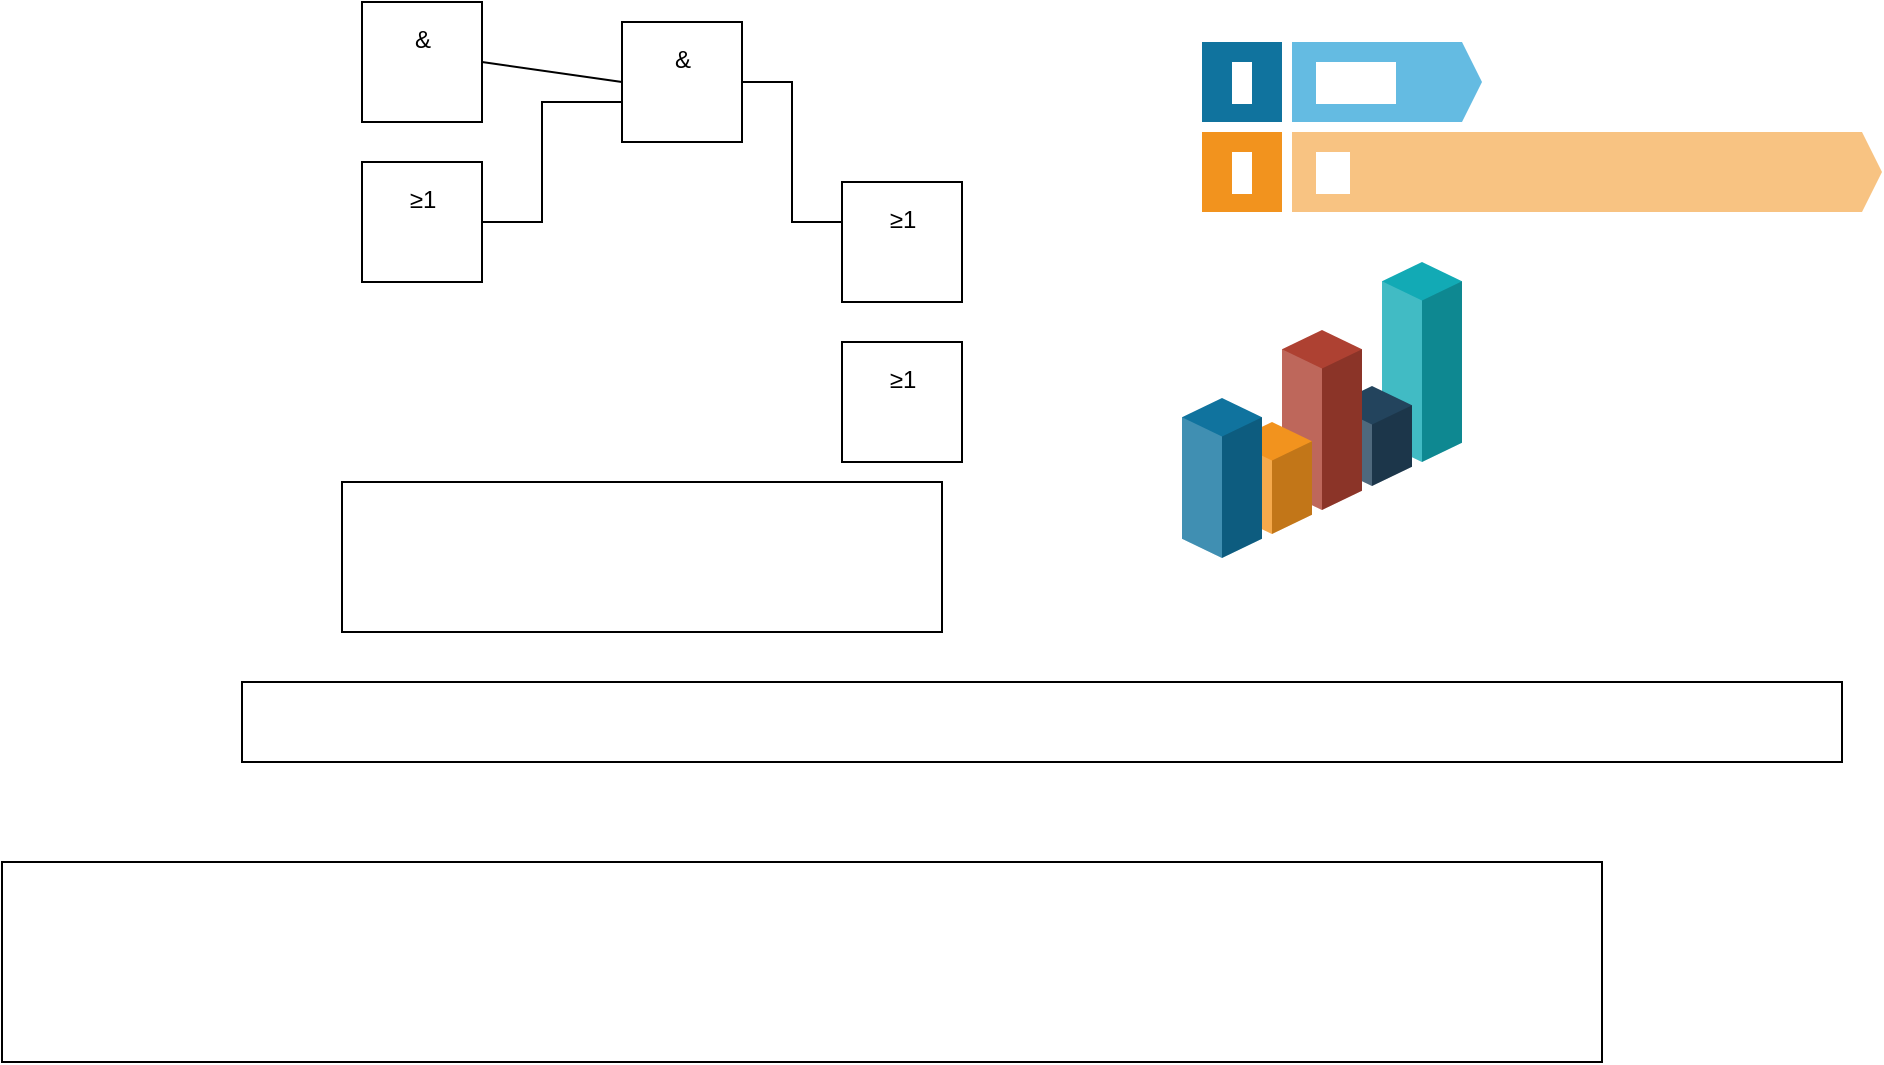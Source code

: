<mxfile>
    <diagram id="r55eto8E_-sshTphHCUY" name="Page-1">
        <mxGraphModel dx="1783" dy="534" grid="1" gridSize="10" guides="1" tooltips="1" connect="1" arrows="1" fold="1" page="1" pageScale="1" pageWidth="850" pageHeight="1100" math="0" shadow="0">
            <root>
                <mxCell id="0"/>
                <mxCell id="1" parent="0"/>
                <mxCell id="4" value="" style="edgeStyle=none;html=1;rounded=0;endArrow=none;endFill=0;" parent="1" source="2" target="3" edge="1">
                    <mxGeometry relative="1" as="geometry"/>
                </mxCell>
                <mxCell id="2" value="&amp;" style="externalPins=0;recursiveResize=0;shadow=0;dashed=0;align=center;html=1;strokeWidth=1;shape=mxgraph.rtl.abstract.entity;verticalAlign=top;spacing=0;spacingTop=7;left=2;right=1;top=0;bottom=0;drawPins=1;snapToPoint=1;resizable=0;editable=0;rounded=0;" parent="1" vertex="1">
                    <mxGeometry x="130" y="70" width="60" height="60" as="geometry"/>
                </mxCell>
                <mxCell id="3" value="&amp;" style="externalPins=0;recursiveResize=0;shadow=0;dashed=0;align=center;html=1;strokeWidth=1;shape=mxgraph.rtl.abstract.entity;verticalAlign=top;spacing=0;spacingTop=7;left=2;right=1;top=0;bottom=0;drawPins=1;snapToPoint=1;resizable=0;editable=0;rounded=0;" parent="1" vertex="1">
                    <mxGeometry x="260" y="80" width="60" height="60" as="geometry"/>
                </mxCell>
                <mxCell id="5" value="≥1" style="externalPins=0;recursiveResize=0;shadow=0;dashed=0;align=center;html=1;strokeWidth=1;shape=mxgraph.rtl.abstract.entity;verticalAlign=top;spacing=0;spacingTop=7;left=2;right=1;top=0;bottom=0;drawPins=1;snapToPoint=1;resizable=0;editable=0;rounded=0;" parent="1" vertex="1">
                    <mxGeometry x="130" y="150" width="60" height="60" as="geometry"/>
                </mxCell>
                <mxCell id="9" style="edgeStyle=orthogonalEdgeStyle;html=1;exitX=0;exitY=0;exitDx=60;exitDy=30;exitPerimeter=0;entryX=0;entryY=0;entryDx=0;entryDy=40;entryPerimeter=0;rounded=0;curved=0;endArrow=none;endFill=0;" parent="1" source="5" target="3" edge="1">
                    <mxGeometry relative="1" as="geometry">
                        <Array as="points">
                            <mxPoint x="220" y="180"/>
                            <mxPoint x="220" y="120"/>
                        </Array>
                    </mxGeometry>
                </mxCell>
                <mxCell id="15" value="≥1" style="externalPins=0;recursiveResize=0;shadow=0;dashed=0;align=center;html=1;strokeWidth=1;shape=mxgraph.rtl.abstract.entity;verticalAlign=top;spacing=0;spacingTop=7;left=2;right=1;top=0;bottom=0;drawPins=1;snapToPoint=1;resizable=0;editable=0;rounded=0;" parent="1" vertex="1">
                    <mxGeometry x="370" y="160" width="60" height="60" as="geometry"/>
                </mxCell>
                <mxCell id="17" style="edgeStyle=elbowEdgeStyle;html=1;exitX=0;exitY=0;exitDx=60;exitDy=30;exitPerimeter=0;entryX=0;entryY=0;entryDx=0;entryDy=20;entryPerimeter=0;rounded=0;curved=0;endArrow=none;endFill=0;" parent="1" source="3" target="15" edge="1">
                    <mxGeometry relative="1" as="geometry"/>
                </mxCell>
                <mxCell id="18" value="≥1" style="externalPins=0;recursiveResize=0;shadow=0;dashed=0;align=center;html=1;strokeWidth=1;shape=mxgraph.rtl.abstract.entity;verticalAlign=top;spacing=0;spacingTop=7;left=2;right=1;top=0;bottom=0;drawPins=1;snapToPoint=1;resizable=0;editable=0;rounded=0;" parent="1" vertex="1">
                    <mxGeometry x="370" y="240" width="60" height="60" as="geometry"/>
                </mxCell>
                <mxCell id="26" value="{ &quot;signal&quot; : [&#xa;  { &quot;name&quot;: &quot;CK&quot;,  &quot;wave&quot;: &quot;P...|....&quot;,                                                 &quot;period&quot;:2   },&#xa;  { &quot;name&quot;: &quot;CMD&quot;, &quot;wave&quot;: &quot;x.6x=x4x=x=x=x=x&quot;, &quot;data&quot; : &quot;RAS RAS CAS NOP NOP NOP NOP&quot;, &quot;phase&quot; :0.5 },&#xa;  { &quot;name&quot;: &quot;ADDR&quot;,&quot;wave&quot;: &quot;x.=x..=x........&quot;, &quot;data&quot; : &quot;ROW COL&quot;,                     &quot;phase&quot; :0.5 },&#xa;  { &quot;name&quot;: &quot;DQS&quot;, &quot;wave&quot;: &quot;z.......0.101z.&quot; },&#xa;  { &quot;name&quot;: &quot;DQ&quot;,  &quot;wave&quot;: &quot;z.........5555z.&quot;, &quot;data&quot; : &quot;D0 D1 D2 D3&quot; }&#xa;]}&#xa;" style="shadow=0;dashed=0;align=left;strokeWidth=1;labelBackgroundColor=#ffffff;noLabel=1;shape=mxgraph.wavedrom.abstract.timing;fontFamily=Helvetica;fontSize=11;fontColor=default;" vertex="1" parent="1">
                    <mxGeometry x="-50" y="500" width="800" height="100" as="geometry"/>
                </mxCell>
                <mxCell id="27" value="{&#xa;    &quot;signal&quot;: [&#xa;        { &quot;name&quot;: &quot;Alfa&quot;, &quot;wave&quot;: &quot;01.zx=ud.23.457&quot; }&#xa;    ]&#xa;}" style="shadow=0;dashed=0;align=left;strokeWidth=1;labelBackgroundColor=#ffffff;noLabel=1;shape=mxgraph.wavedrom.abstract.timing;fontFamily=Helvetica;fontSize=11;fontColor=default;" vertex="1" parent="1">
                    <mxGeometry x="70" y="410" width="800" height="40" as="geometry"/>
                </mxCell>
                <mxCell id="28" value="{ &quot;reg&quot;: [&#xa;    { &quot;name&quot;: &quot;D&quot;, &quot;bits&quot;: 1, &quot;attr&quot;: &quot;&quot;, &quot;type&quot;:6 },&#xa;    { &quot;name&quot;: &quot;L&quot;, &quot;bits&quot;: 1, &quot;attr&quot;: &quot;&quot;, &quot;type&quot;:5 },&#xa;    { &quot;name&quot;: &quot;E&quot;, &quot;bits&quot;: 1, &quot;attr&quot;: &quot;&quot;, &quot;type&quot;:4 },&#xa;    { &quot;name&quot;: &quot;I&quot;, &quot;bits&quot;: 1, &quot;attr&quot;: &quot;&quot;, &quot;type&quot;:3 },&#xa;    { &quot;name&quot;: &quot;F&quot;, &quot;bits&quot;: 1, &quot;attr&quot;: &quot;&quot;, &quot;type&quot;:2 },&#xa;    { &quot;name&quot;: &quot;T&quot;, &quot;bits&quot;: 1, &quot;attr&quot;: &quot;&quot;, &quot;type&quot;:1 },&#xa;    { &quot;name&quot;: &quot;I&quot;, &quot;bits&quot;: 1, &quot;attr&quot;: &quot;&quot;, &quot;type&quot;:0 },&#xa;    { &quot;name&quot;: &quot;B&quot;, &quot;bits&quot;: 1, &quot;attr&quot;: &quot;&quot; }&#xa;]}" style="shadow=0;dashed=0;align=left;strokeWidth=1;labelBackgroundColor=#ffffff;noLabel=1;shape=mxgraph.wavedrom.abstract.bitfield;fontFamily=Helvetica;fontSize=11;fontColor=default;" vertex="1" parent="1">
                    <mxGeometry x="120" y="310" width="300" height="75" as="geometry"/>
                </mxCell>
                <mxCell id="47" value="1" style="html=1;whiteSpace=wrap;fillColor=#10739E;strokeColor=none;shadow=0;fontSize=17;fontColor=#FFFFFF;align=center;fontStyle=1;rounded=0;fontFamily=Helvetica;labelBackgroundColor=default;" vertex="1" parent="1">
                    <mxGeometry x="550" y="90" width="40" height="40" as="geometry"/>
                </mxCell>
                <mxCell id="48" value="&lt;div&gt;hallo&lt;/div&gt;" style="shape=mxgraph.infographic.ribbonSimple;notch1=0;notch2=10;notch=0;html=1;whiteSpace=wrap;fillColor=#64BBE2;strokeColor=none;shadow=0;fontSize=17;fontColor=#FFFFFF;align=left;spacingLeft=10;fontStyle=1;fontFamily=Helvetica;labelBackgroundColor=default;" vertex="1" parent="1">
                    <mxGeometry x="595" y="90" width="95" height="40" as="geometry"/>
                </mxCell>
                <mxCell id="49" value="2" style="html=1;whiteSpace=wrap;fillColor=#F2931E;strokeColor=none;shadow=0;fontSize=17;fontColor=#FFFFFF;align=center;fontStyle=1;rounded=0;fontFamily=Helvetica;labelBackgroundColor=default;" vertex="1" parent="1">
                    <mxGeometry x="550" y="135" width="40" height="40" as="geometry"/>
                </mxCell>
                <mxCell id="50" value="&lt;font&gt;HI&lt;/font&gt;" style="shape=mxgraph.infographic.ribbonSimple;notch1=0;notch2=10;notch=0;html=1;whiteSpace=wrap;fillColor=#F8C382;strokeColor=none;shadow=0;fontSize=17;fontColor=#FFFFFF;align=left;spacingLeft=10;fontStyle=1;fontFamily=Helvetica;labelBackgroundColor=default;" vertex="1" parent="1">
                    <mxGeometry x="595" y="135" width="295" height="40" as="geometry"/>
                </mxCell>
                <mxCell id="59" value="" style="verticalLabelPosition=bottom;verticalAlign=top;html=1;shape=mxgraph.infographic.shadedCube;isoAngle=15;fillColor=#12AAB5;strokeColor=none;shadow=0;fontFamily=Helvetica;fontSize=11;fontColor=default;labelBackgroundColor=default;" vertex="1" parent="1">
                    <mxGeometry x="640" y="200" width="40" height="100" as="geometry"/>
                </mxCell>
                <mxCell id="60" value="" style="verticalLabelPosition=bottom;verticalAlign=top;html=1;shape=mxgraph.infographic.shadedCube;isoAngle=15;fillColor=#23445D;strokeColor=none;shadow=0;fontFamily=Helvetica;fontSize=11;fontColor=default;labelBackgroundColor=default;" vertex="1" parent="1">
                    <mxGeometry x="615" y="262" width="40" height="50" as="geometry"/>
                </mxCell>
                <mxCell id="61" value="" style="verticalLabelPosition=bottom;verticalAlign=top;html=1;shape=mxgraph.infographic.shadedCube;isoAngle=15;fillColor=#AE4132;strokeColor=none;shadow=0;fontFamily=Helvetica;fontSize=11;fontColor=default;labelBackgroundColor=default;" vertex="1" parent="1">
                    <mxGeometry x="590" y="234" width="40" height="90" as="geometry"/>
                </mxCell>
                <mxCell id="62" value="" style="verticalLabelPosition=bottom;verticalAlign=top;html=1;shape=mxgraph.infographic.shadedCube;isoAngle=15;fillColor=#F2931E;strokeColor=none;shadow=0;fontFamily=Helvetica;fontSize=11;fontColor=default;labelBackgroundColor=default;" vertex="1" parent="1">
                    <mxGeometry x="565" y="280" width="40" height="56" as="geometry"/>
                </mxCell>
                <mxCell id="63" value="" style="verticalLabelPosition=bottom;verticalAlign=top;html=1;shape=mxgraph.infographic.shadedCube;isoAngle=15;fillColor=#10739E;strokeColor=none;shadow=0;fontFamily=Helvetica;fontSize=11;fontColor=default;labelBackgroundColor=default;" vertex="1" parent="1">
                    <mxGeometry x="540" y="268" width="40" height="80" as="geometry"/>
                </mxCell>
            </root>
        </mxGraphModel>
    </diagram>
</mxfile>